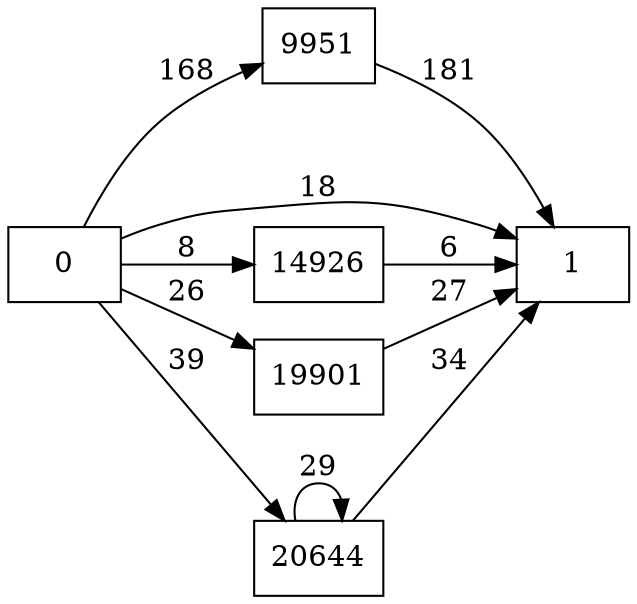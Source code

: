 digraph {
	graph [rankdir=LR]
	node [shape=rectangle]
	9951 -> 1 [label=181]
	14926 -> 1 [label=6]
	19901 -> 1 [label=27]
	20644 -> 20644 [label=29]
	20644 -> 1 [label=34]
	0 -> 1 [label=18]
	0 -> 9951 [label=168]
	0 -> 14926 [label=8]
	0 -> 19901 [label=26]
	0 -> 20644 [label=39]
}
